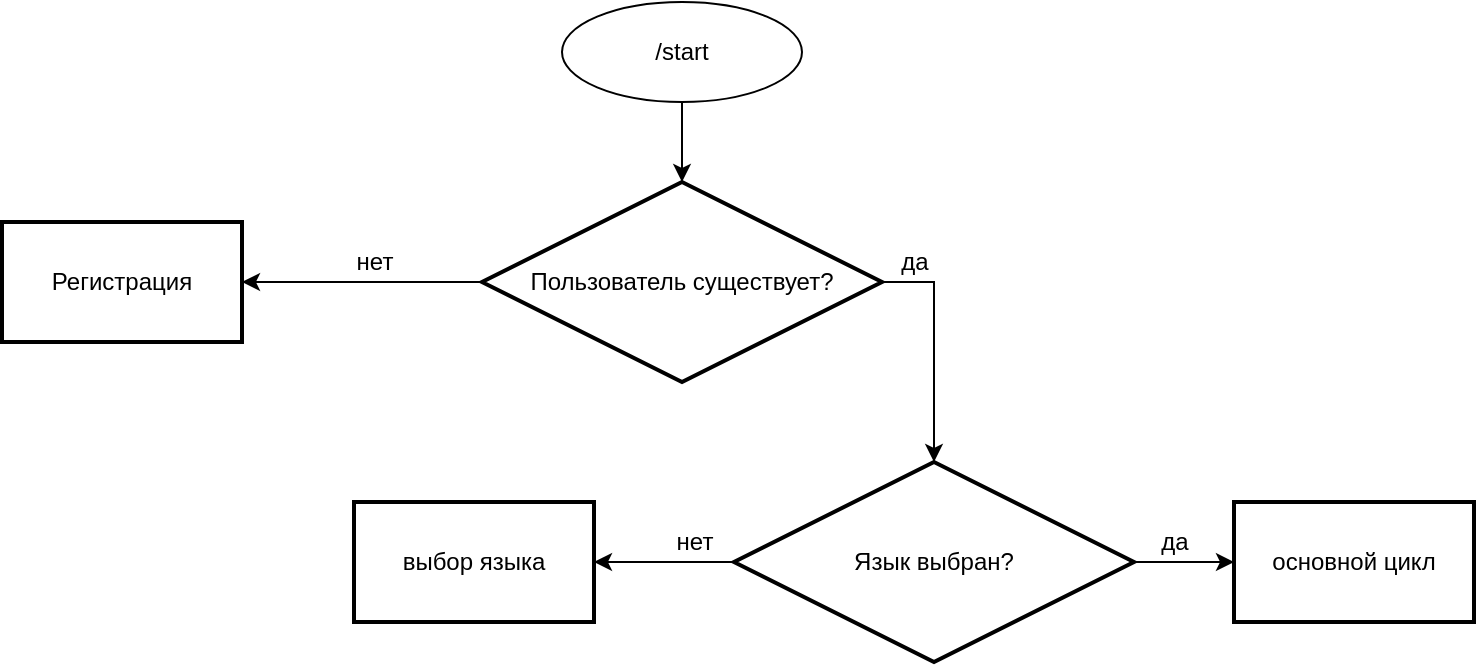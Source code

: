 <mxfile version="21.1.7" type="github">
  <diagram name="Страница 1" id="9_9qG0jCb3RKXHYtUwnJ">
    <mxGraphModel dx="1674" dy="764" grid="1" gridSize="10" guides="1" tooltips="1" connect="1" arrows="1" fold="1" page="1" pageScale="1" pageWidth="827" pageHeight="1169" math="0" shadow="0">
      <root>
        <mxCell id="0" />
        <mxCell id="1" parent="0" />
        <mxCell id="6GkrKODSUQzgFFRLCkmV-3" value="" style="edgeStyle=orthogonalEdgeStyle;rounded=0;orthogonalLoop=1;jettySize=auto;html=1;" edge="1" parent="1" source="6GkrKODSUQzgFFRLCkmV-1" target="6GkrKODSUQzgFFRLCkmV-2">
          <mxGeometry relative="1" as="geometry" />
        </mxCell>
        <mxCell id="6GkrKODSUQzgFFRLCkmV-1" value="/start" style="ellipse;whiteSpace=wrap;html=1;" vertex="1" parent="1">
          <mxGeometry x="344" y="30" width="120" height="50" as="geometry" />
        </mxCell>
        <mxCell id="6GkrKODSUQzgFFRLCkmV-5" value="" style="edgeStyle=orthogonalEdgeStyle;rounded=0;orthogonalLoop=1;jettySize=auto;html=1;" edge="1" parent="1" source="6GkrKODSUQzgFFRLCkmV-2" target="6GkrKODSUQzgFFRLCkmV-4">
          <mxGeometry relative="1" as="geometry" />
        </mxCell>
        <mxCell id="6GkrKODSUQzgFFRLCkmV-13" value="" style="edgeStyle=orthogonalEdgeStyle;rounded=0;orthogonalLoop=1;jettySize=auto;html=1;entryX=0.5;entryY=0;entryDx=0;entryDy=0;entryPerimeter=0;exitX=1;exitY=0.5;exitDx=0;exitDy=0;exitPerimeter=0;" edge="1" parent="1" source="6GkrKODSUQzgFFRLCkmV-2" target="6GkrKODSUQzgFFRLCkmV-12">
          <mxGeometry relative="1" as="geometry">
            <Array as="points">
              <mxPoint x="530" y="170" />
            </Array>
          </mxGeometry>
        </mxCell>
        <mxCell id="6GkrKODSUQzgFFRLCkmV-2" value="Пользователь существует?" style="strokeWidth=2;html=1;shape=mxgraph.flowchart.decision;whiteSpace=wrap;" vertex="1" parent="1">
          <mxGeometry x="304" y="120" width="200" height="100" as="geometry" />
        </mxCell>
        <mxCell id="6GkrKODSUQzgFFRLCkmV-4" value="Регистрация" style="whiteSpace=wrap;html=1;strokeWidth=2;" vertex="1" parent="1">
          <mxGeometry x="64" y="140" width="120" height="60" as="geometry" />
        </mxCell>
        <mxCell id="6GkrKODSUQzgFFRLCkmV-6" value="нет" style="text;html=1;align=center;verticalAlign=middle;resizable=0;points=[];autosize=1;strokeColor=none;fillColor=none;" vertex="1" parent="1">
          <mxGeometry x="230" y="145" width="40" height="30" as="geometry" />
        </mxCell>
        <mxCell id="6GkrKODSUQzgFFRLCkmV-17" value="" style="edgeStyle=orthogonalEdgeStyle;rounded=0;orthogonalLoop=1;jettySize=auto;html=1;" edge="1" parent="1" source="6GkrKODSUQzgFFRLCkmV-12" target="6GkrKODSUQzgFFRLCkmV-16">
          <mxGeometry relative="1" as="geometry" />
        </mxCell>
        <mxCell id="6GkrKODSUQzgFFRLCkmV-20" value="" style="edgeStyle=orthogonalEdgeStyle;rounded=0;orthogonalLoop=1;jettySize=auto;html=1;" edge="1" parent="1" source="6GkrKODSUQzgFFRLCkmV-12" target="6GkrKODSUQzgFFRLCkmV-19">
          <mxGeometry relative="1" as="geometry" />
        </mxCell>
        <mxCell id="6GkrKODSUQzgFFRLCkmV-12" value="Язык выбран?" style="strokeWidth=2;html=1;shape=mxgraph.flowchart.decision;whiteSpace=wrap;" vertex="1" parent="1">
          <mxGeometry x="430" y="260" width="200" height="100" as="geometry" />
        </mxCell>
        <mxCell id="6GkrKODSUQzgFFRLCkmV-15" value="да" style="text;html=1;align=center;verticalAlign=middle;resizable=0;points=[];autosize=1;strokeColor=none;fillColor=none;" vertex="1" parent="1">
          <mxGeometry x="500" y="145" width="40" height="30" as="geometry" />
        </mxCell>
        <mxCell id="6GkrKODSUQzgFFRLCkmV-16" value="основной цикл" style="whiteSpace=wrap;html=1;strokeWidth=2;" vertex="1" parent="1">
          <mxGeometry x="680" y="280" width="120" height="60" as="geometry" />
        </mxCell>
        <mxCell id="6GkrKODSUQzgFFRLCkmV-18" value="да" style="text;html=1;align=center;verticalAlign=middle;resizable=0;points=[];autosize=1;strokeColor=none;fillColor=none;" vertex="1" parent="1">
          <mxGeometry x="630" y="285" width="40" height="30" as="geometry" />
        </mxCell>
        <mxCell id="6GkrKODSUQzgFFRLCkmV-19" value="выбор языка" style="whiteSpace=wrap;html=1;strokeWidth=2;" vertex="1" parent="1">
          <mxGeometry x="240" y="280" width="120" height="60" as="geometry" />
        </mxCell>
        <mxCell id="6GkrKODSUQzgFFRLCkmV-21" value="нет" style="text;html=1;align=center;verticalAlign=middle;resizable=0;points=[];autosize=1;strokeColor=none;fillColor=none;" vertex="1" parent="1">
          <mxGeometry x="390" y="285" width="40" height="30" as="geometry" />
        </mxCell>
      </root>
    </mxGraphModel>
  </diagram>
</mxfile>
